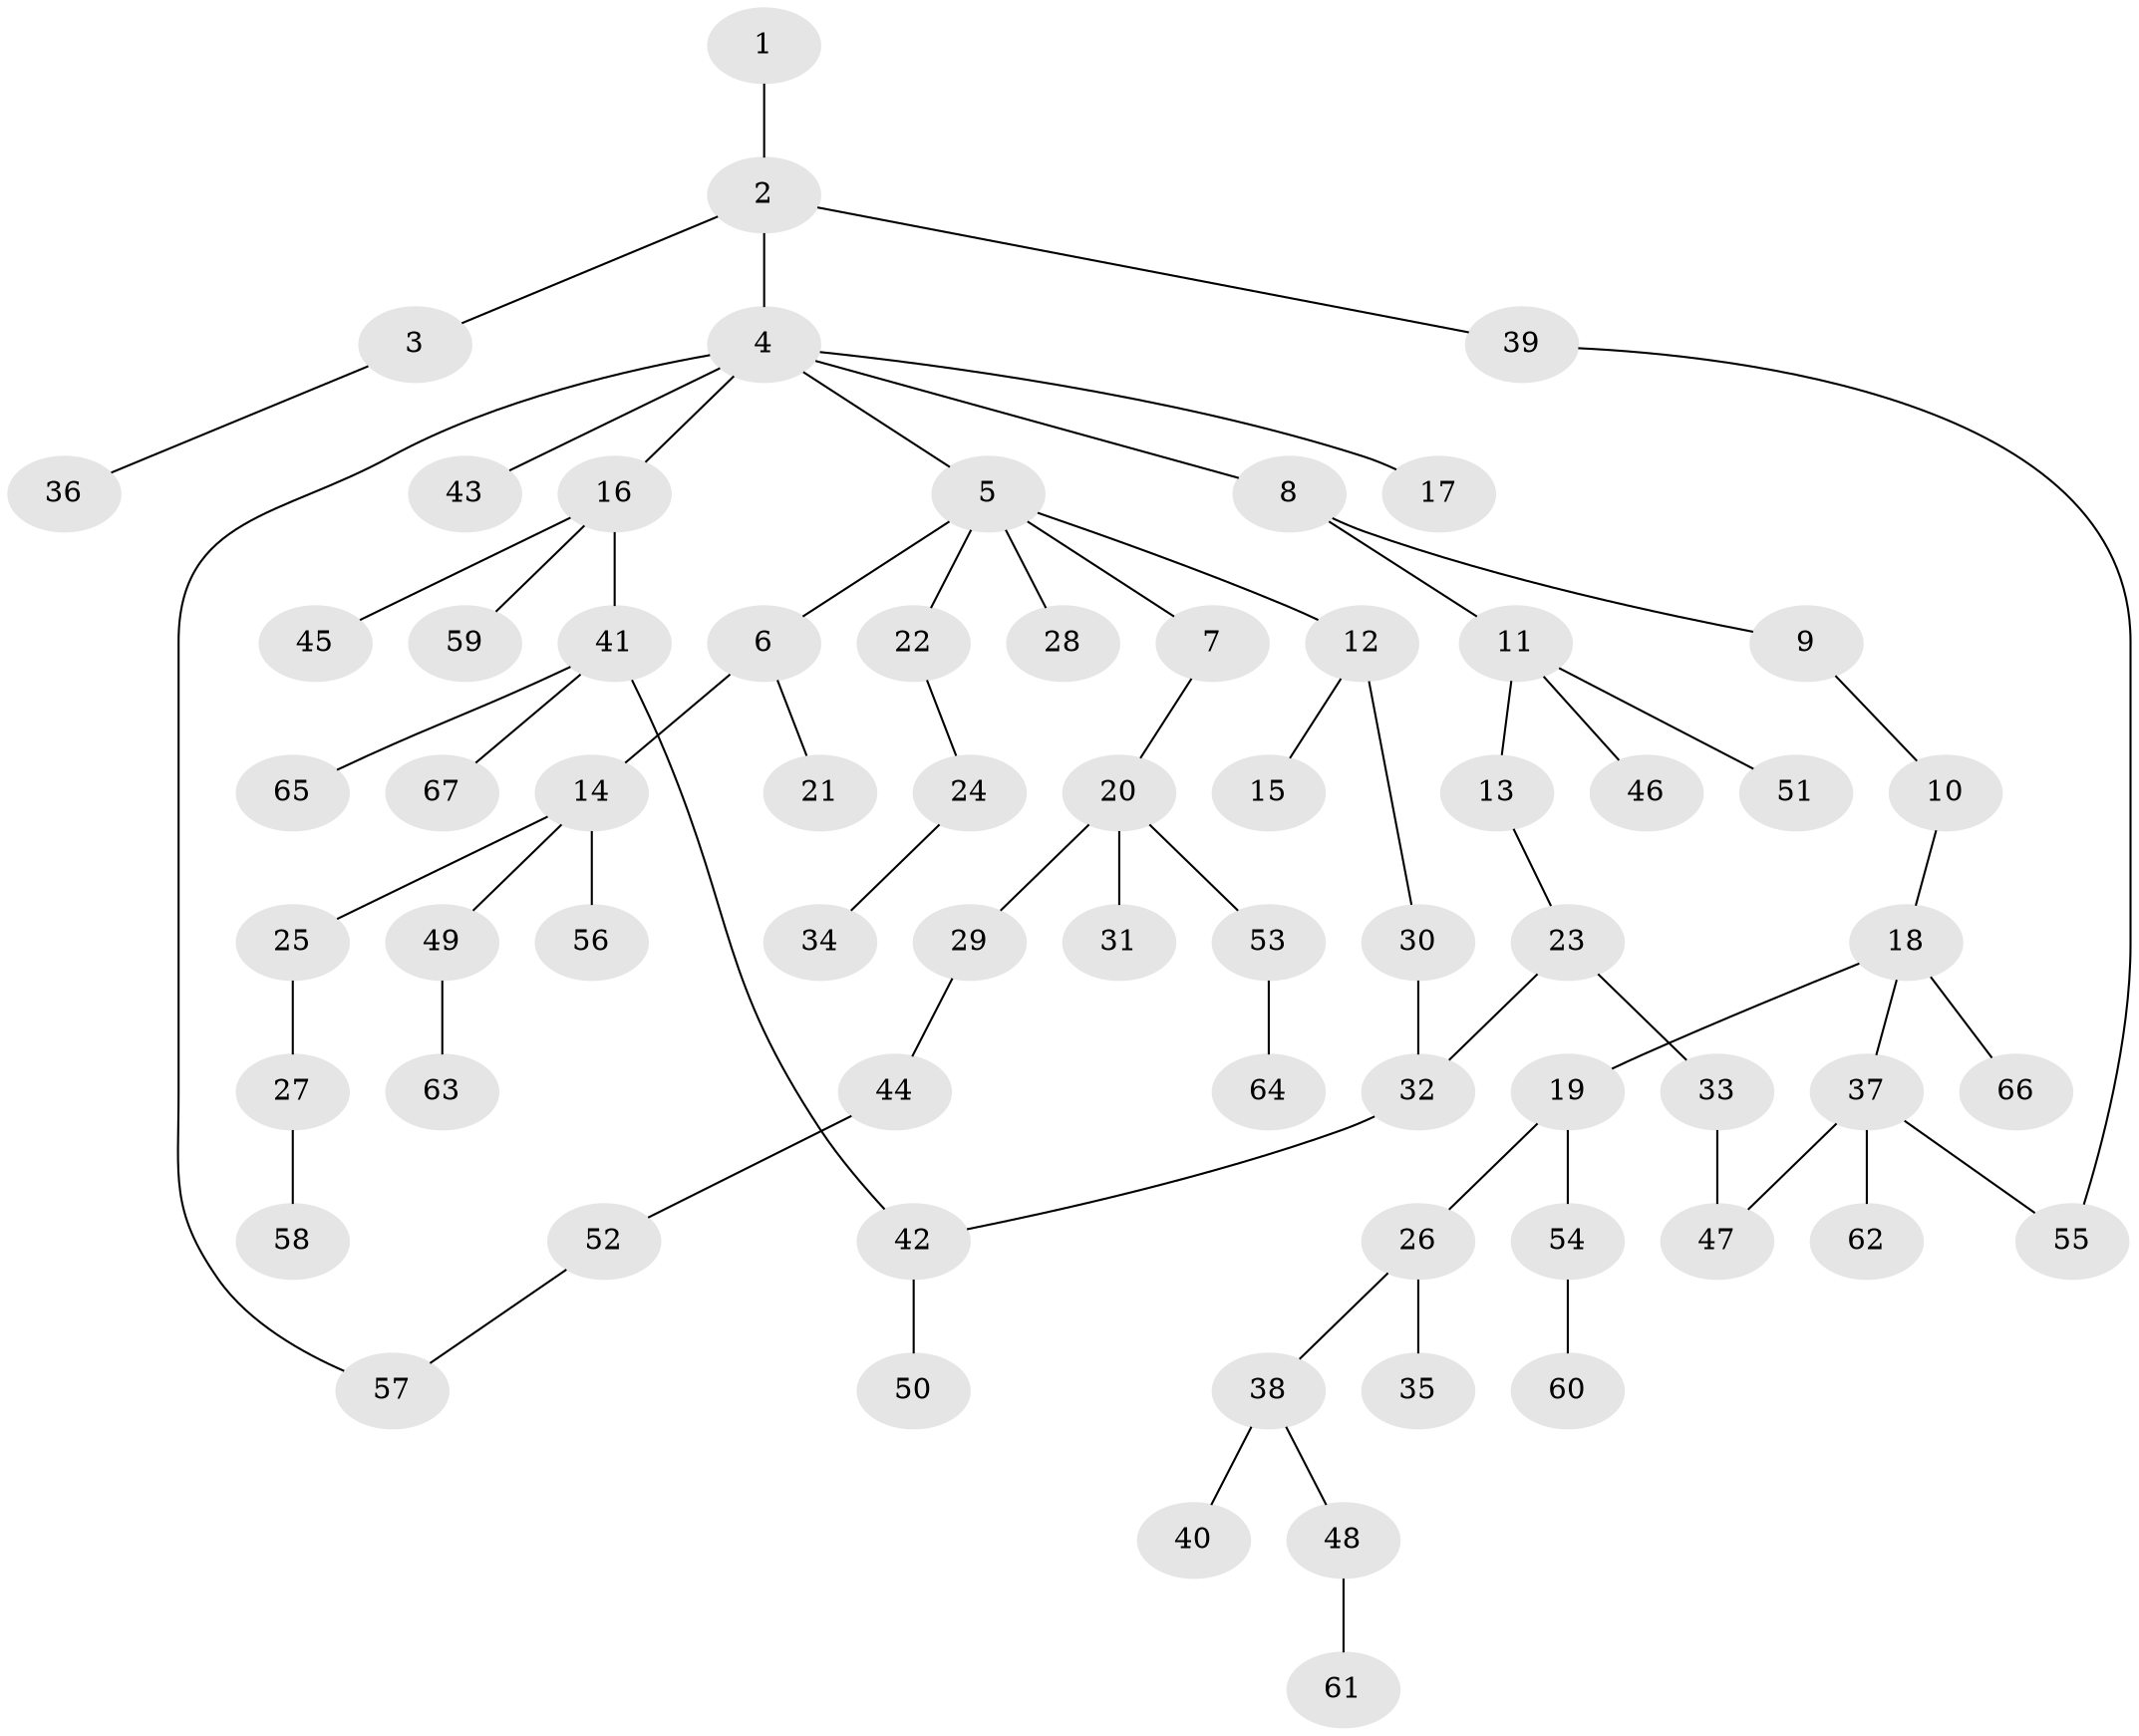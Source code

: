 // coarse degree distribution, {3: 0.19047619047619047, 1: 0.42857142857142855, 6: 0.023809523809523808, 5: 0.047619047619047616, 2: 0.21428571428571427, 4: 0.09523809523809523}
// Generated by graph-tools (version 1.1) at 2025/41/03/06/25 10:41:25]
// undirected, 67 vertices, 71 edges
graph export_dot {
graph [start="1"]
  node [color=gray90,style=filled];
  1;
  2;
  3;
  4;
  5;
  6;
  7;
  8;
  9;
  10;
  11;
  12;
  13;
  14;
  15;
  16;
  17;
  18;
  19;
  20;
  21;
  22;
  23;
  24;
  25;
  26;
  27;
  28;
  29;
  30;
  31;
  32;
  33;
  34;
  35;
  36;
  37;
  38;
  39;
  40;
  41;
  42;
  43;
  44;
  45;
  46;
  47;
  48;
  49;
  50;
  51;
  52;
  53;
  54;
  55;
  56;
  57;
  58;
  59;
  60;
  61;
  62;
  63;
  64;
  65;
  66;
  67;
  1 -- 2;
  2 -- 3;
  2 -- 4;
  2 -- 39;
  3 -- 36;
  4 -- 5;
  4 -- 8;
  4 -- 16;
  4 -- 17;
  4 -- 43;
  4 -- 57;
  5 -- 6;
  5 -- 7;
  5 -- 12;
  5 -- 22;
  5 -- 28;
  6 -- 14;
  6 -- 21;
  7 -- 20;
  8 -- 9;
  8 -- 11;
  9 -- 10;
  10 -- 18;
  11 -- 13;
  11 -- 46;
  11 -- 51;
  12 -- 15;
  12 -- 30;
  13 -- 23;
  14 -- 25;
  14 -- 49;
  14 -- 56;
  16 -- 41;
  16 -- 45;
  16 -- 59;
  18 -- 19;
  18 -- 37;
  18 -- 66;
  19 -- 26;
  19 -- 54;
  20 -- 29;
  20 -- 31;
  20 -- 53;
  22 -- 24;
  23 -- 33;
  23 -- 32;
  24 -- 34;
  25 -- 27;
  26 -- 35;
  26 -- 38;
  27 -- 58;
  29 -- 44;
  30 -- 32;
  32 -- 42;
  33 -- 47;
  37 -- 55;
  37 -- 62;
  37 -- 47;
  38 -- 40;
  38 -- 48;
  39 -- 55;
  41 -- 42;
  41 -- 65;
  41 -- 67;
  42 -- 50;
  44 -- 52;
  48 -- 61;
  49 -- 63;
  52 -- 57;
  53 -- 64;
  54 -- 60;
}
